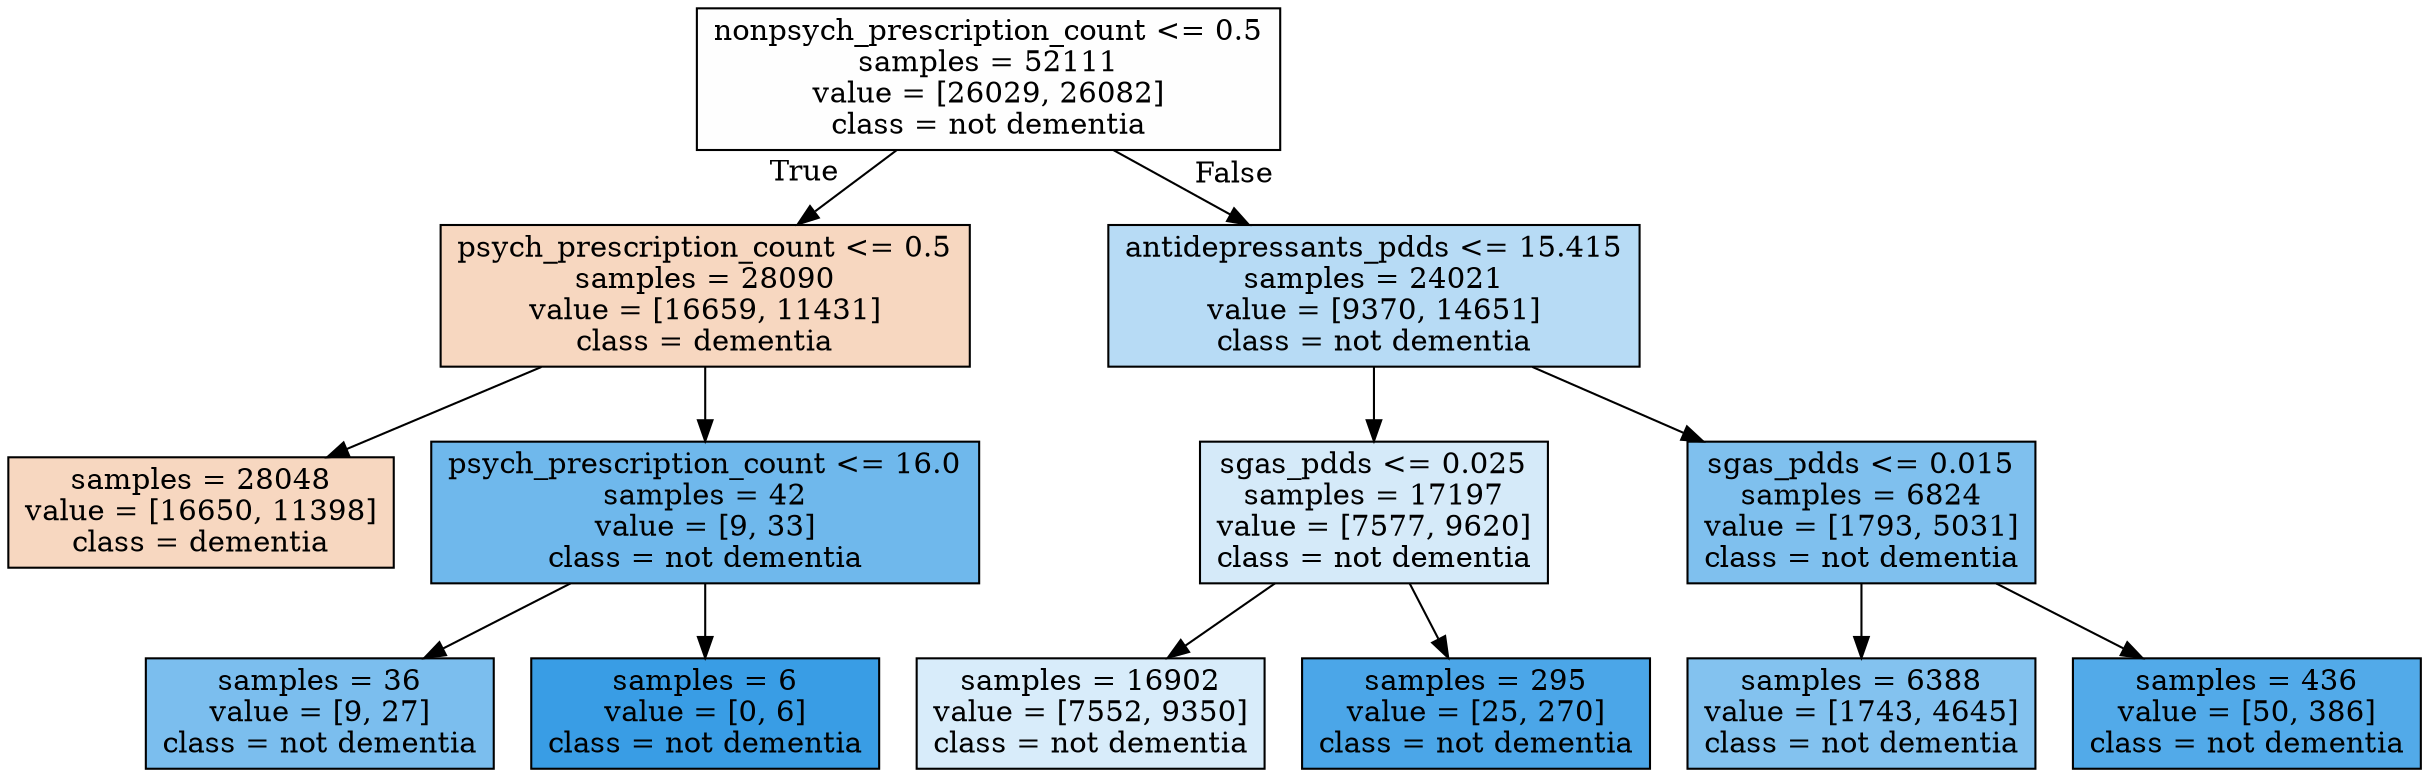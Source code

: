 digraph Tree {
node [shape=box, style="filled", color="black"] ;
0 [label="nonpsych_prescription_count <= 0.5\nsamples = 52111\nvalue = [26029, 26082]\nclass = not dementia", fillcolor="#399de501"] ;
1 [label="psych_prescription_count <= 0.5\nsamples = 28090\nvalue = [16659, 11431]\nclass = dementia", fillcolor="#e5813950"] ;
0 -> 1 [labeldistance=2.5, labelangle=45, headlabel="True"] ;
2 [label="samples = 28048\nvalue = [16650, 11398]\nclass = dementia", fillcolor="#e5813950"] ;
1 -> 2 ;
3 [label="psych_prescription_count <= 16.0\nsamples = 42\nvalue = [9, 33]\nclass = not dementia", fillcolor="#399de5b9"] ;
1 -> 3 ;
4 [label="samples = 36\nvalue = [9, 27]\nclass = not dementia", fillcolor="#399de5aa"] ;
3 -> 4 ;
5 [label="samples = 6\nvalue = [0, 6]\nclass = not dementia", fillcolor="#399de5ff"] ;
3 -> 5 ;
6 [label="antidepressants_pdds <= 15.415\nsamples = 24021\nvalue = [9370, 14651]\nclass = not dementia", fillcolor="#399de55c"] ;
0 -> 6 [labeldistance=2.5, labelangle=-45, headlabel="False"] ;
7 [label="sgas_pdds <= 0.025\nsamples = 17197\nvalue = [7577, 9620]\nclass = not dementia", fillcolor="#399de536"] ;
6 -> 7 ;
8 [label="samples = 16902\nvalue = [7552, 9350]\nclass = not dementia", fillcolor="#399de531"] ;
7 -> 8 ;
9 [label="samples = 295\nvalue = [25, 270]\nclass = not dementia", fillcolor="#399de5e7"] ;
7 -> 9 ;
10 [label="sgas_pdds <= 0.015\nsamples = 6824\nvalue = [1793, 5031]\nclass = not dementia", fillcolor="#399de5a4"] ;
6 -> 10 ;
11 [label="samples = 6388\nvalue = [1743, 4645]\nclass = not dementia", fillcolor="#399de59f"] ;
10 -> 11 ;
12 [label="samples = 436\nvalue = [50, 386]\nclass = not dementia", fillcolor="#399de5de"] ;
10 -> 12 ;
}
